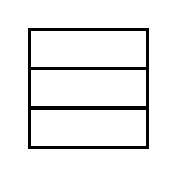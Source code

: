 \begin{tikzpicture}[very thick, scale=.5]
    \draw (0,2) rectangle (3,3);
    \draw (0,1) rectangle (3,2);
    \draw (0,0) rectangle (3,1);
\end{tikzpicture}
